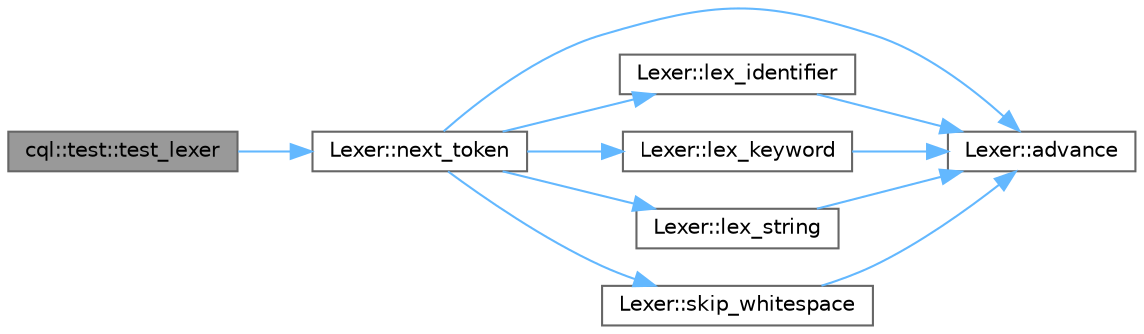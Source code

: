 digraph "cql::test::test_lexer"
{
 // INTERACTIVE_SVG=YES
 // LATEX_PDF_SIZE
  bgcolor="transparent";
  edge [fontname=Helvetica,fontsize=10,labelfontname=Helvetica,labelfontsize=10];
  node [fontname=Helvetica,fontsize=10,shape=box,height=0.2,width=0.4];
  rankdir="LR";
  Node1 [id="Node000001",label="cql::test::test_lexer",height=0.2,width=0.4,color="gray40", fillcolor="grey60", style="filled", fontcolor="black",tooltip=" "];
  Node1 -> Node2 [id="edge1_Node000001_Node000002",color="steelblue1",style="solid",tooltip=" "];
  Node2 [id="Node000002",label="Lexer::next_token",height=0.2,width=0.4,color="grey40", fillcolor="white", style="filled",URL="$class_lexer.html#af3512c0a04c13c2a5324bee3ab330349",tooltip=" "];
  Node2 -> Node3 [id="edge2_Node000002_Node000003",color="steelblue1",style="solid",tooltip=" "];
  Node3 [id="Node000003",label="Lexer::advance",height=0.2,width=0.4,color="grey40", fillcolor="white", style="filled",URL="$class_lexer.html#ae75fc1b2d0eb0ed52dbe15f41279e975",tooltip=" "];
  Node2 -> Node4 [id="edge3_Node000002_Node000004",color="steelblue1",style="solid",tooltip=" "];
  Node4 [id="Node000004",label="Lexer::lex_identifier",height=0.2,width=0.4,color="grey40", fillcolor="white", style="filled",URL="$class_lexer.html#a2a331707d3bb91584218c11839895a11",tooltip=" "];
  Node4 -> Node3 [id="edge4_Node000004_Node000003",color="steelblue1",style="solid",tooltip=" "];
  Node2 -> Node5 [id="edge5_Node000002_Node000005",color="steelblue1",style="solid",tooltip=" "];
  Node5 [id="Node000005",label="Lexer::lex_keyword",height=0.2,width=0.4,color="grey40", fillcolor="white", style="filled",URL="$class_lexer.html#aa5141f98eb412325ce6e20be2746f0a7",tooltip=" "];
  Node5 -> Node3 [id="edge6_Node000005_Node000003",color="steelblue1",style="solid",tooltip=" "];
  Node2 -> Node6 [id="edge7_Node000002_Node000006",color="steelblue1",style="solid",tooltip=" "];
  Node6 [id="Node000006",label="Lexer::lex_string",height=0.2,width=0.4,color="grey40", fillcolor="white", style="filled",URL="$class_lexer.html#a0550552d856f4cb0caa9a06889ef6829",tooltip=" "];
  Node6 -> Node3 [id="edge8_Node000006_Node000003",color="steelblue1",style="solid",tooltip=" "];
  Node2 -> Node7 [id="edge9_Node000002_Node000007",color="steelblue1",style="solid",tooltip=" "];
  Node7 [id="Node000007",label="Lexer::skip_whitespace",height=0.2,width=0.4,color="grey40", fillcolor="white", style="filled",URL="$class_lexer.html#a1a5808d256922c4741261ba2ba31327a",tooltip=" "];
  Node7 -> Node3 [id="edge10_Node000007_Node000003",color="steelblue1",style="solid",tooltip=" "];
}
